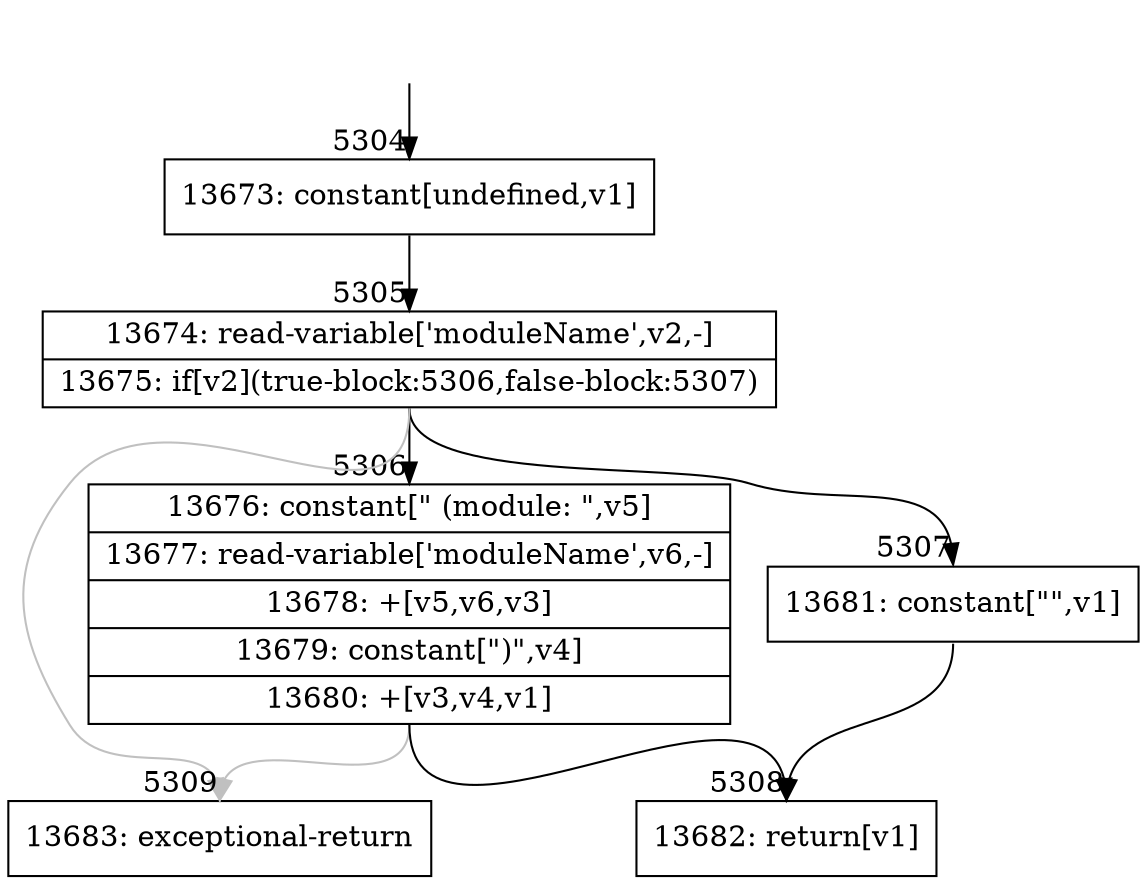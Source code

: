 digraph {
rankdir="TD"
BB_entry392[shape=none,label=""];
BB_entry392 -> BB5304 [tailport=s, headport=n, headlabel="    5304"]
BB5304 [shape=record label="{13673: constant[undefined,v1]}" ] 
BB5304 -> BB5305 [tailport=s, headport=n, headlabel="      5305"]
BB5305 [shape=record label="{13674: read-variable['moduleName',v2,-]|13675: if[v2](true-block:5306,false-block:5307)}" ] 
BB5305 -> BB5306 [tailport=s, headport=n, headlabel="      5306"]
BB5305 -> BB5307 [tailport=s, headport=n, headlabel="      5307"]
BB5305 -> BB5309 [tailport=s, headport=n, color=gray, headlabel="      5309"]
BB5306 [shape=record label="{13676: constant[\" (module: \",v5]|13677: read-variable['moduleName',v6,-]|13678: +[v5,v6,v3]|13679: constant[\")\",v4]|13680: +[v3,v4,v1]}" ] 
BB5306 -> BB5308 [tailport=s, headport=n, headlabel="      5308"]
BB5306 -> BB5309 [tailport=s, headport=n, color=gray]
BB5307 [shape=record label="{13681: constant[\"\",v1]}" ] 
BB5307 -> BB5308 [tailport=s, headport=n]
BB5308 [shape=record label="{13682: return[v1]}" ] 
BB5309 [shape=record label="{13683: exceptional-return}" ] 
//#$~ 8422
}
